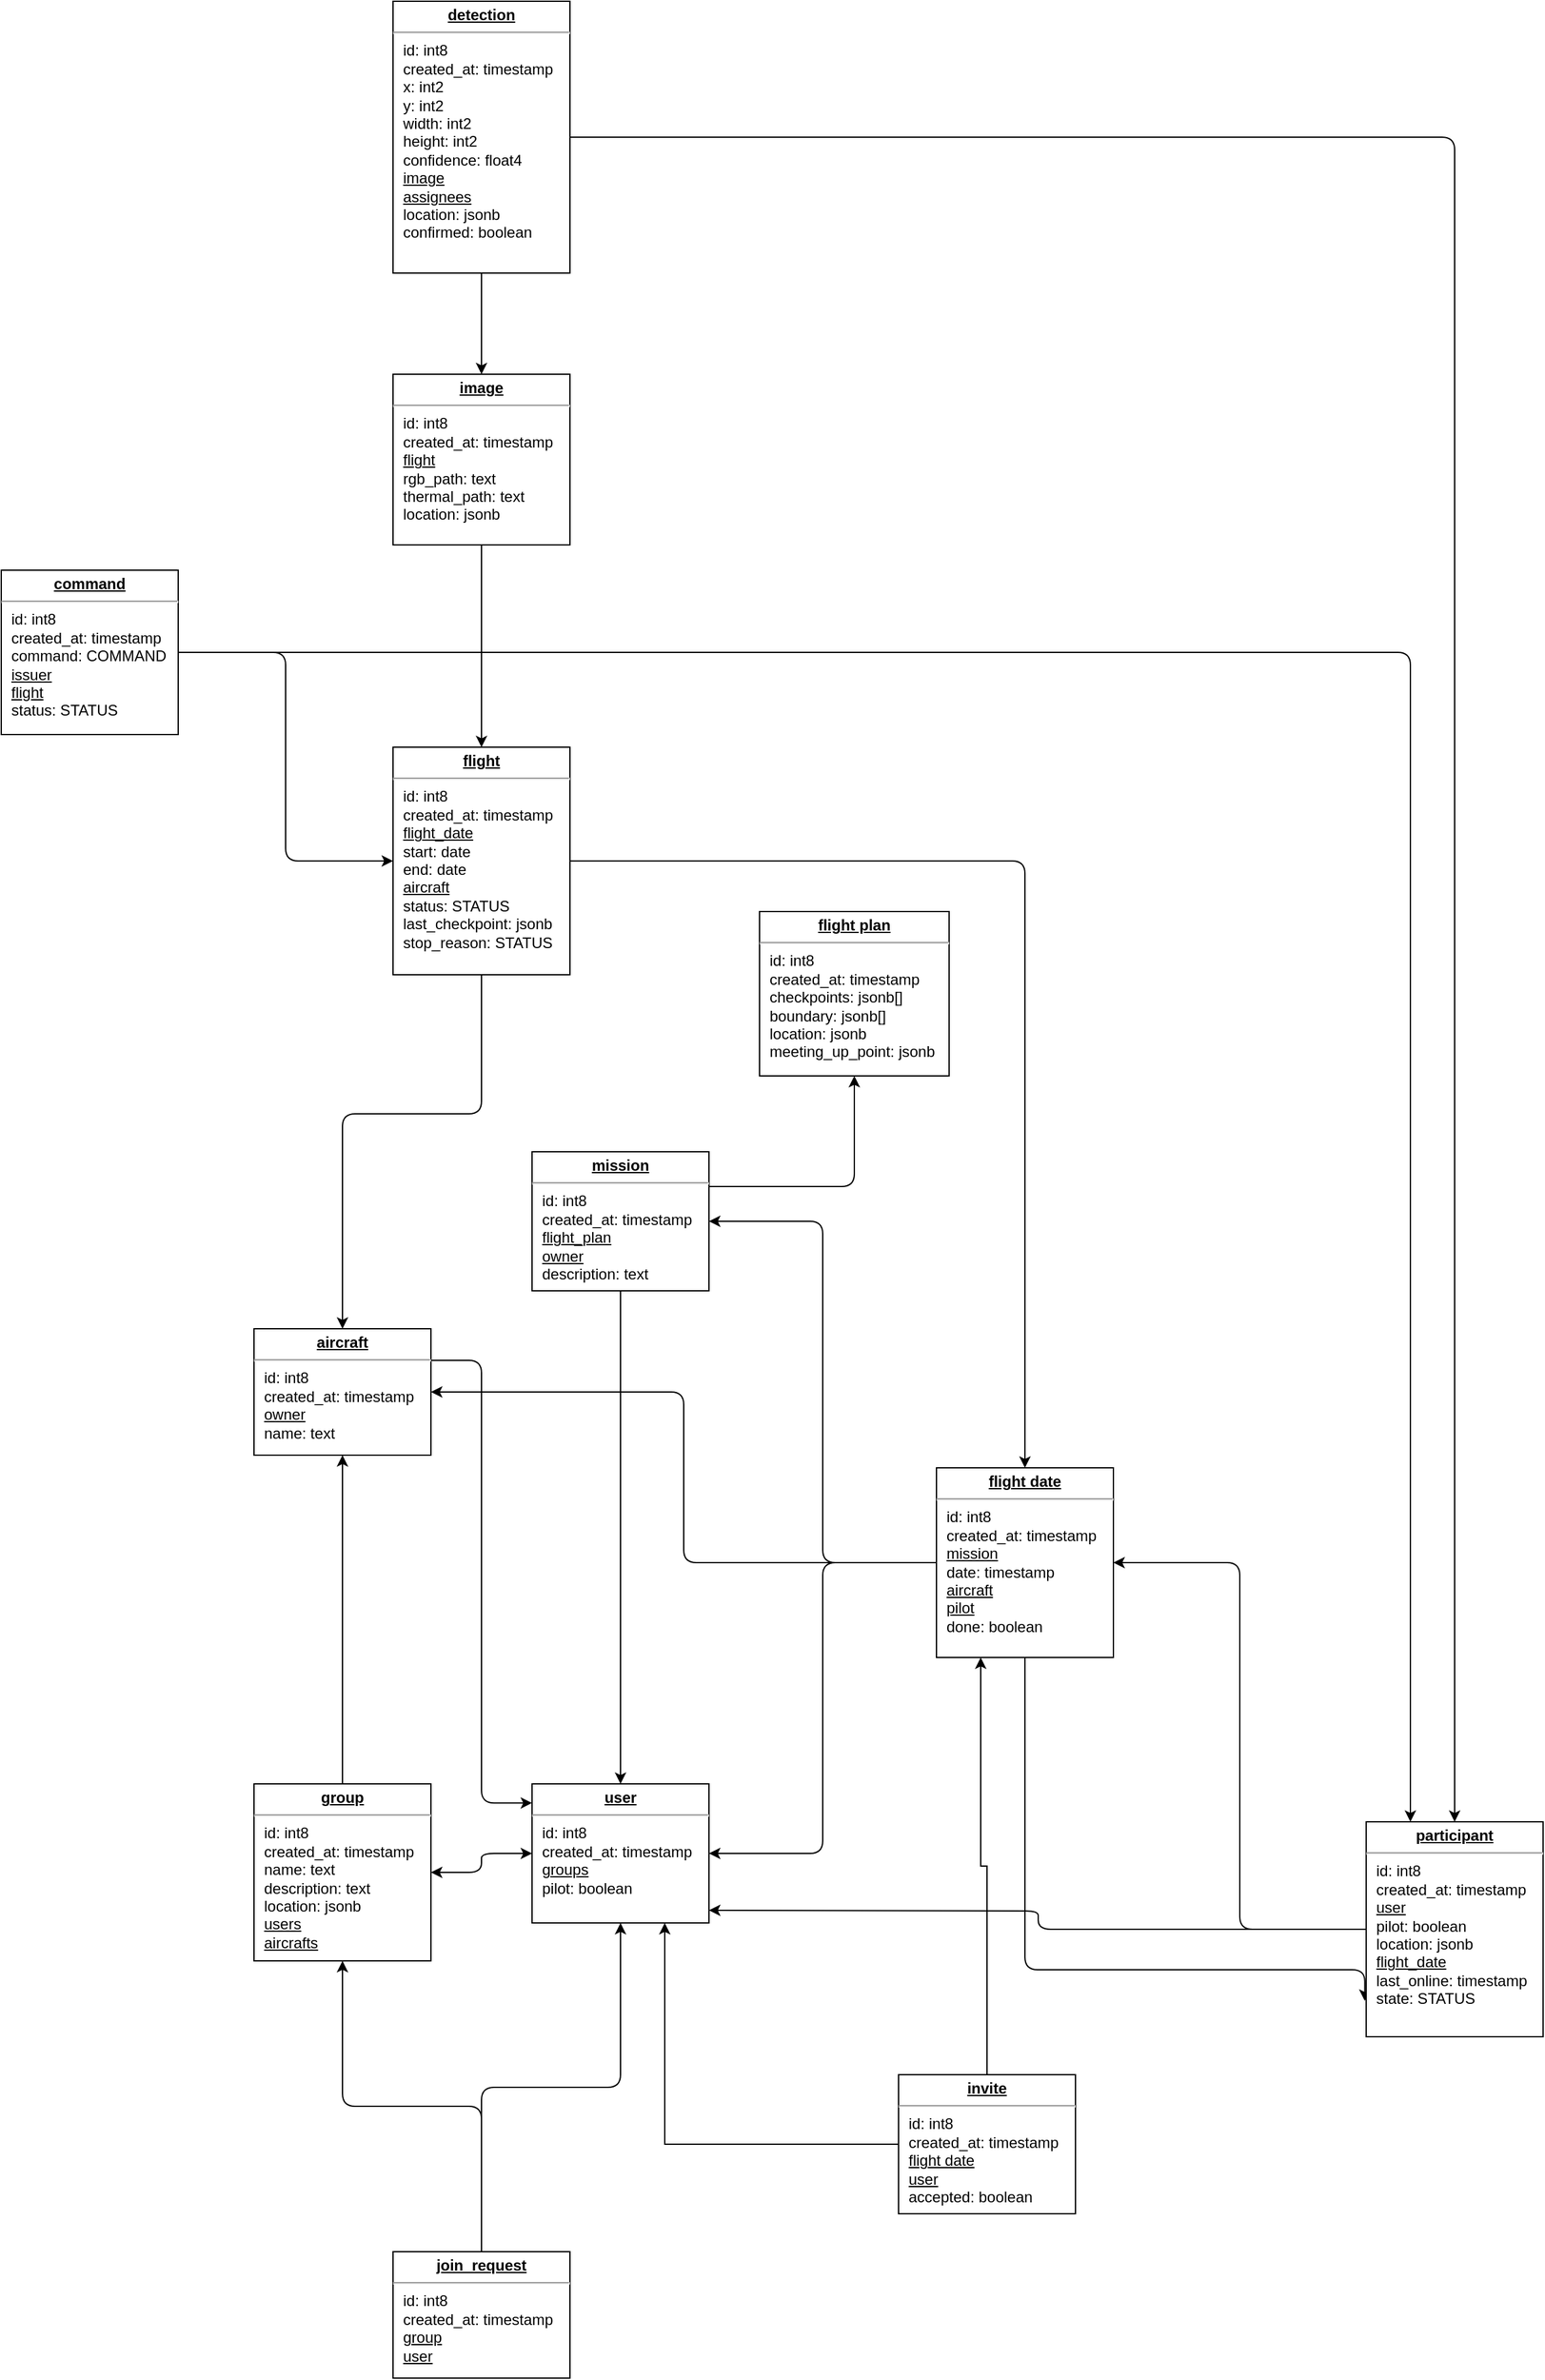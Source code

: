 <mxfile version="22.1.8" type="github">
  <diagram name="Page-1" id="a7904f86-f2b4-8e86-fa97-74104820619b">
    <mxGraphModel dx="2150" dy="558" grid="1" gridSize="10" guides="1" tooltips="1" connect="1" arrows="1" fold="1" page="1" pageScale="1" pageWidth="1100" pageHeight="850" background="none" math="0" shadow="0">
      <root>
        <mxCell id="0" />
        <mxCell id="1" parent="0" />
        <mxCell id="AKl-Vb7ZN2EyxZBIorCl-33" style="edgeStyle=orthogonalEdgeStyle;shape=connector;rounded=1;orthogonalLoop=1;jettySize=auto;html=1;exitX=1;exitY=0.25;exitDx=0;exitDy=0;entryX=0;entryY=0.137;entryDx=0;entryDy=0;labelBackgroundColor=default;strokeColor=default;align=center;verticalAlign=middle;fontFamily=Helvetica;fontSize=11;fontColor=default;endArrow=classic;entryPerimeter=0;" parent="1" source="24794b860abc3c2d-23" target="AKl-Vb7ZN2EyxZBIorCl-7" edge="1">
          <mxGeometry relative="1" as="geometry" />
        </mxCell>
        <mxCell id="24794b860abc3c2d-23" value="&lt;p style=&quot;margin: 0px ; margin-top: 4px ; text-align: center ; text-decoration: underline&quot;&gt;&lt;b&gt;aircraft&lt;/b&gt;&lt;/p&gt;&lt;hr&gt;&lt;p style=&quot;margin: 0px ; margin-left: 8px&quot;&gt;id: int8&lt;/p&gt;&lt;p style=&quot;margin: 0px ; margin-left: 8px&quot;&gt;created_at: timestamp&lt;br&gt;&lt;/p&gt;&lt;p style=&quot;margin: 0px ; margin-left: 8px&quot;&gt;&lt;u&gt;owner&lt;/u&gt;&lt;/p&gt;&lt;p style=&quot;margin: 0px ; margin-left: 8px&quot;&gt;name: text&lt;/p&gt;&lt;p style=&quot;margin: 0px ; margin-left: 8px&quot;&gt;&lt;br&gt;&lt;/p&gt;&lt;p style=&quot;margin: 0px ; margin-left: 8px&quot;&gt;&lt;br&gt;&lt;/p&gt;" style="verticalAlign=top;align=left;overflow=fill;fontSize=12;fontFamily=Helvetica;html=1;rounded=0;shadow=0;comic=0;labelBackgroundColor=none;strokeWidth=1" parent="1" vertex="1">
          <mxGeometry x="80" y="1130" width="140" height="100" as="geometry" />
        </mxCell>
        <mxCell id="AKl-Vb7ZN2EyxZBIorCl-11" style="edgeStyle=orthogonalEdgeStyle;rounded=1;orthogonalLoop=1;jettySize=auto;html=1;entryDx=0;entryDy=0;" parent="1" source="24794b860abc3c2d-26" target="AKl-Vb7ZN2EyxZBIorCl-2" edge="1">
          <mxGeometry relative="1" as="geometry">
            <Array as="points">
              <mxPoint x="260" y="295" />
              <mxPoint x="260" y="375" />
            </Array>
          </mxGeometry>
        </mxCell>
        <mxCell id="AKl-Vb7ZN2EyxZBIorCl-40" style="edgeStyle=orthogonalEdgeStyle;shape=connector;rounded=1;orthogonalLoop=1;jettySize=auto;html=1;entryX=0.5;entryY=0;entryDx=0;entryDy=0;labelBackgroundColor=default;strokeColor=default;align=center;verticalAlign=middle;fontFamily=Helvetica;fontSize=11;fontColor=default;endArrow=classic;" parent="1" source="24794b860abc3c2d-26" target="AKl-Vb7ZN2EyxZBIorCl-37" edge="1">
          <mxGeometry relative="1" as="geometry" />
        </mxCell>
        <mxCell id="24794b860abc3c2d-26" value="&lt;p style=&quot;margin: 0px ; margin-top: 4px ; text-align: center ; text-decoration: underline&quot;&gt;&lt;b&gt;detection&lt;/b&gt;&lt;/p&gt;&lt;hr&gt;&lt;p style=&quot;border-color: var(--border-color); margin: 0px 0px 0px 8px;&quot;&gt;id: int8&lt;/p&gt;&lt;p style=&quot;border-color: var(--border-color); margin: 0px 0px 0px 8px;&quot;&gt;created_at: timestamp&lt;/p&gt;&lt;p style=&quot;border-color: var(--border-color); margin: 0px 0px 0px 8px;&quot;&gt;x: int2&lt;/p&gt;&lt;p style=&quot;border-color: var(--border-color); margin: 0px 0px 0px 8px;&quot;&gt;y: int2&lt;/p&gt;&lt;p style=&quot;border-color: var(--border-color); margin: 0px 0px 0px 8px;&quot;&gt;width: int2&lt;/p&gt;&lt;p style=&quot;border-color: var(--border-color); margin: 0px 0px 0px 8px;&quot;&gt;height: int2&lt;/p&gt;&lt;p style=&quot;border-color: var(--border-color); margin: 0px 0px 0px 8px;&quot;&gt;confidence: float4&lt;/p&gt;&lt;p style=&quot;border-color: var(--border-color); margin: 0px 0px 0px 8px;&quot;&gt;&lt;u&gt;image&lt;/u&gt;&lt;/p&gt;&lt;p style=&quot;border-color: var(--border-color); margin: 0px 0px 0px 8px;&quot;&gt;&lt;u&gt;assignees&lt;/u&gt;&lt;/p&gt;&lt;p style=&quot;border-color: var(--border-color); margin: 0px 0px 0px 8px;&quot;&gt;location: jsonb&lt;/p&gt;&lt;p style=&quot;border-color: var(--border-color); margin: 0px 0px 0px 8px;&quot;&gt;confirmed: boolean&lt;/p&gt;&lt;p style=&quot;border-color: var(--border-color); margin: 0px 0px 0px 8px;&quot;&gt;&lt;br&gt;&lt;/p&gt;" style="verticalAlign=top;align=left;overflow=fill;fontSize=12;fontFamily=Helvetica;html=1;rounded=0;shadow=0;comic=0;labelBackgroundColor=none;strokeWidth=1" parent="1" vertex="1">
          <mxGeometry x="190" y="80" width="140" height="215" as="geometry" />
        </mxCell>
        <mxCell id="AKl-Vb7ZN2EyxZBIorCl-10" style="edgeStyle=orthogonalEdgeStyle;rounded=1;orthogonalLoop=1;jettySize=auto;html=1;" parent="1" source="AKl-Vb7ZN2EyxZBIorCl-2" target="AKl-Vb7ZN2EyxZBIorCl-3" edge="1">
          <mxGeometry relative="1" as="geometry">
            <Array as="points">
              <mxPoint x="260" y="590" />
              <mxPoint x="260" y="670" />
            </Array>
          </mxGeometry>
        </mxCell>
        <mxCell id="AKl-Vb7ZN2EyxZBIorCl-2" value="&lt;p style=&quot;margin: 0px ; margin-top: 4px ; text-align: center ; text-decoration: underline&quot;&gt;&lt;b&gt;image&lt;/b&gt;&lt;/p&gt;&lt;hr&gt;&lt;p style=&quot;border-color: var(--border-color); margin: 0px 0px 0px 8px;&quot;&gt;id: int8&lt;/p&gt;&lt;p style=&quot;border-color: var(--border-color); margin: 0px 0px 0px 8px;&quot;&gt;created_at: timestamp&lt;/p&gt;&lt;p style=&quot;border-color: var(--border-color); margin: 0px 0px 0px 8px;&quot;&gt;&lt;u&gt;flight&lt;/u&gt;&lt;/p&gt;&lt;p style=&quot;border-color: var(--border-color); margin: 0px 0px 0px 8px;&quot;&gt;rgb_path: text&lt;/p&gt;&lt;p style=&quot;border-color: var(--border-color); margin: 0px 0px 0px 8px;&quot;&gt;thermal_path: text&lt;/p&gt;&lt;p style=&quot;border-color: var(--border-color); margin: 0px 0px 0px 8px;&quot;&gt;location: jsonb&lt;/p&gt;&lt;p style=&quot;border-color: var(--border-color); margin: 0px 0px 0px 8px;&quot;&gt;&lt;br&gt;&lt;/p&gt;&lt;p style=&quot;border-color: var(--border-color); margin: 0px 0px 0px 8px;&quot;&gt;&lt;br&gt;&lt;/p&gt;&lt;p style=&quot;border-color: var(--border-color); margin: 0px 0px 0px 8px;&quot;&gt;&lt;br&gt;&lt;/p&gt;" style="verticalAlign=top;align=left;overflow=fill;fontSize=12;fontFamily=Helvetica;html=1;rounded=0;shadow=0;comic=0;labelBackgroundColor=none;strokeWidth=1" parent="1" vertex="1">
          <mxGeometry x="190" y="375" width="140" height="135" as="geometry" />
        </mxCell>
        <mxCell id="AKl-Vb7ZN2EyxZBIorCl-13" style="edgeStyle=orthogonalEdgeStyle;rounded=1;orthogonalLoop=1;jettySize=auto;html=1;entryDx=0;entryDy=0;entryPerimeter=0;" parent="1" source="AKl-Vb7ZN2EyxZBIorCl-3" target="24794b860abc3c2d-23" edge="1">
          <mxGeometry relative="1" as="geometry">
            <mxPoint x="530" y="570" as="targetPoint" />
            <Array as="points">
              <mxPoint x="260" y="885" />
              <mxPoint x="260" y="960" />
              <mxPoint x="150" y="960" />
              <mxPoint x="150" y="965" />
            </Array>
          </mxGeometry>
        </mxCell>
        <mxCell id="AKl-Vb7ZN2EyxZBIorCl-46" style="edgeStyle=orthogonalEdgeStyle;shape=connector;rounded=1;orthogonalLoop=1;jettySize=auto;html=1;entryX=0.5;entryY=0;entryDx=0;entryDy=0;labelBackgroundColor=default;strokeColor=default;align=center;verticalAlign=middle;fontFamily=Helvetica;fontSize=11;fontColor=default;endArrow=classic;" parent="1" source="AKl-Vb7ZN2EyxZBIorCl-3" target="AKl-Vb7ZN2EyxZBIorCl-23" edge="1">
          <mxGeometry relative="1" as="geometry" />
        </mxCell>
        <mxCell id="AKl-Vb7ZN2EyxZBIorCl-3" value="&lt;p style=&quot;margin: 0px ; margin-top: 4px ; text-align: center ; text-decoration: underline&quot;&gt;&lt;b&gt;flight&lt;/b&gt;&lt;/p&gt;&lt;hr&gt;&lt;p style=&quot;border-color: var(--border-color); margin: 0px 0px 0px 8px;&quot;&gt;id: int8&lt;/p&gt;&lt;p style=&quot;border-color: var(--border-color); margin: 0px 0px 0px 8px;&quot;&gt;created_at: timestamp&lt;/p&gt;&lt;p style=&quot;border-color: var(--border-color); margin: 0px 0px 0px 8px;&quot;&gt;&lt;span style=&quot;background-color: initial;&quot;&gt;&lt;u&gt;flight_date&lt;/u&gt;&lt;/span&gt;&lt;/p&gt;&lt;p style=&quot;border-color: var(--border-color); margin: 0px 0px 0px 8px;&quot;&gt;&lt;span style=&quot;background-color: initial;&quot;&gt;start: date&lt;/span&gt;&lt;br&gt;&lt;/p&gt;&lt;p style=&quot;border-color: var(--border-color); margin: 0px 0px 0px 8px;&quot;&gt;end: date&lt;/p&gt;&lt;p style=&quot;border-color: var(--border-color); margin: 0px 0px 0px 8px;&quot;&gt;&lt;u&gt;aircraft&lt;/u&gt;&lt;/p&gt;&lt;p style=&quot;border-color: var(--border-color); margin: 0px 0px 0px 8px;&quot;&gt;status: STATUS&lt;/p&gt;&lt;p style=&quot;border-color: var(--border-color); margin: 0px 0px 0px 8px;&quot;&gt;last_checkpoint: jsonb&lt;/p&gt;&lt;p style=&quot;border-color: var(--border-color); margin: 0px 0px 0px 8px;&quot;&gt;stop_reason: STATUS&lt;/p&gt;&lt;p style=&quot;border-color: var(--border-color); margin: 0px 0px 0px 8px;&quot;&gt;&lt;br&gt;&lt;/p&gt;" style="verticalAlign=top;align=left;overflow=fill;fontSize=12;fontFamily=Helvetica;html=1;rounded=0;shadow=0;comic=0;labelBackgroundColor=none;strokeWidth=1" parent="1" vertex="1">
          <mxGeometry x="190" y="670" width="140" height="180" as="geometry" />
        </mxCell>
        <mxCell id="AKl-Vb7ZN2EyxZBIorCl-4" value="&lt;p style=&quot;margin: 0px ; margin-top: 4px ; text-align: center ; text-decoration: underline&quot;&gt;&lt;b&gt;flight plan&lt;/b&gt;&lt;/p&gt;&lt;hr&gt;&lt;p style=&quot;border-color: var(--border-color); margin: 0px 0px 0px 8px;&quot;&gt;id: int8&lt;/p&gt;&lt;p style=&quot;border-color: var(--border-color); margin: 0px 0px 0px 8px;&quot;&gt;created_at: timestamp&lt;/p&gt;&lt;p style=&quot;border-color: var(--border-color); margin: 0px 0px 0px 8px;&quot;&gt;checkpoints: jsonb[]&lt;/p&gt;&lt;p style=&quot;border-color: var(--border-color); margin: 0px 0px 0px 8px;&quot;&gt;boundary: jsonb[]&lt;/p&gt;&lt;p style=&quot;border-color: var(--border-color); margin: 0px 0px 0px 8px;&quot;&gt;location: jsonb&lt;/p&gt;&lt;p style=&quot;border-color: var(--border-color); margin: 0px 0px 0px 8px;&quot;&gt;meeting_up_point: jsonb&lt;/p&gt;&lt;p style=&quot;border-color: var(--border-color); margin: 0px 0px 0px 8px;&quot;&gt;&lt;br&gt;&lt;/p&gt;" style="verticalAlign=top;align=left;overflow=fill;fontSize=12;fontFamily=Helvetica;html=1;rounded=0;shadow=0;comic=0;labelBackgroundColor=none;strokeWidth=1" parent="1" vertex="1">
          <mxGeometry x="480" y="800" width="150" height="130" as="geometry" />
        </mxCell>
        <mxCell id="AKl-Vb7ZN2EyxZBIorCl-32" style="edgeStyle=orthogonalEdgeStyle;shape=connector;rounded=1;orthogonalLoop=1;jettySize=auto;html=1;entryDx=0;entryDy=0;labelBackgroundColor=default;strokeColor=default;align=center;verticalAlign=middle;fontFamily=Helvetica;fontSize=11;fontColor=default;endArrow=classic;" parent="1" source="AKl-Vb7ZN2EyxZBIorCl-5" target="AKl-Vb7ZN2EyxZBIorCl-7" edge="1">
          <mxGeometry relative="1" as="geometry">
            <Array as="points" />
          </mxGeometry>
        </mxCell>
        <mxCell id="AKl-Vb7ZN2EyxZBIorCl-35" style="edgeStyle=orthogonalEdgeStyle;shape=connector;rounded=1;orthogonalLoop=1;jettySize=auto;html=1;exitX=1;exitY=0.25;exitDx=0;exitDy=0;entryX=0.5;entryY=1;entryDx=0;entryDy=0;labelBackgroundColor=default;strokeColor=default;align=center;verticalAlign=middle;fontFamily=Helvetica;fontSize=11;fontColor=default;endArrow=classic;" parent="1" source="AKl-Vb7ZN2EyxZBIorCl-5" target="AKl-Vb7ZN2EyxZBIorCl-4" edge="1">
          <mxGeometry relative="1" as="geometry" />
        </mxCell>
        <mxCell id="AKl-Vb7ZN2EyxZBIorCl-5" value="&lt;p style=&quot;margin: 0px ; margin-top: 4px ; text-align: center ; text-decoration: underline&quot;&gt;&lt;b&gt;mission&lt;/b&gt;&lt;/p&gt;&lt;hr&gt;&lt;p style=&quot;border-color: var(--border-color); margin: 0px 0px 0px 8px;&quot;&gt;id: int8&lt;/p&gt;&lt;p style=&quot;border-color: var(--border-color); margin: 0px 0px 0px 8px;&quot;&gt;created_at: timestamp&lt;/p&gt;&lt;p style=&quot;border-color: var(--border-color); margin: 0px 0px 0px 8px;&quot;&gt;&lt;u&gt;flight_plan&lt;/u&gt;&lt;/p&gt;&lt;p style=&quot;border-color: var(--border-color); margin: 0px 0px 0px 8px;&quot;&gt;&lt;u&gt;owner&lt;/u&gt;&lt;/p&gt;&lt;p style=&quot;border-color: var(--border-color); margin: 0px 0px 0px 8px;&quot;&gt;description: text&lt;/p&gt;&lt;p style=&quot;border-color: var(--border-color); margin: 0px 0px 0px 8px;&quot;&gt;&lt;br&gt;&lt;/p&gt;&lt;p style=&quot;border-color: var(--border-color); margin: 0px 0px 0px 8px;&quot;&gt;&lt;br&gt;&lt;/p&gt;" style="verticalAlign=top;align=left;overflow=fill;fontSize=12;fontFamily=Helvetica;html=1;rounded=0;shadow=0;comic=0;labelBackgroundColor=none;strokeWidth=1" parent="1" vertex="1">
          <mxGeometry x="300" y="990" width="140" height="110" as="geometry" />
        </mxCell>
        <mxCell id="AKl-Vb7ZN2EyxZBIorCl-7" value="&lt;p style=&quot;margin: 0px ; margin-top: 4px ; text-align: center ; text-decoration: underline&quot;&gt;&lt;b&gt;user&lt;/b&gt;&lt;/p&gt;&lt;hr&gt;&lt;p style=&quot;margin: 0px ; margin-left: 8px&quot;&gt;id: int8&lt;/p&gt;&lt;p style=&quot;margin: 0px ; margin-left: 8px&quot;&gt;created_at: timestamp&lt;br&gt;&lt;/p&gt;&lt;p style=&quot;margin: 0px ; margin-left: 8px&quot;&gt;&lt;u&gt;groups&lt;/u&gt;&lt;/p&gt;&lt;p style=&quot;margin: 0px ; margin-left: 8px&quot;&gt;pilot: boolean&lt;/p&gt;" style="verticalAlign=top;align=left;overflow=fill;fontSize=12;fontFamily=Helvetica;html=1;rounded=0;shadow=0;comic=0;labelBackgroundColor=none;strokeWidth=1" parent="1" vertex="1">
          <mxGeometry x="300" y="1490" width="140" height="110" as="geometry" />
        </mxCell>
        <mxCell id="AKl-Vb7ZN2EyxZBIorCl-18" style="edgeStyle=orthogonalEdgeStyle;rounded=1;orthogonalLoop=1;jettySize=auto;html=1;entryDx=0;entryDy=0;" parent="1" source="AKl-Vb7ZN2EyxZBIorCl-14" target="24794b860abc3c2d-23" edge="1">
          <mxGeometry relative="1" as="geometry">
            <Array as="points" />
          </mxGeometry>
        </mxCell>
        <mxCell id="AKl-Vb7ZN2EyxZBIorCl-14" value="&lt;p style=&quot;margin: 0px ; margin-top: 4px ; text-align: center ; text-decoration: underline&quot;&gt;&lt;b&gt;group&lt;/b&gt;&lt;/p&gt;&lt;hr&gt;&lt;p style=&quot;margin: 0px ; margin-left: 8px&quot;&gt;id: int8&lt;/p&gt;&lt;p style=&quot;margin: 0px ; margin-left: 8px&quot;&gt;created_at: timestamp&lt;br&gt;&lt;/p&gt;&lt;p style=&quot;margin: 0px ; margin-left: 8px&quot;&gt;name: text&lt;/p&gt;&lt;p style=&quot;margin: 0px ; margin-left: 8px&quot;&gt;description: text&lt;/p&gt;&lt;p style=&quot;margin: 0px ; margin-left: 8px&quot;&gt;location: jsonb&lt;/p&gt;&lt;p style=&quot;margin: 0px ; margin-left: 8px&quot;&gt;&lt;u&gt;users&lt;/u&gt;&lt;/p&gt;&lt;p style=&quot;margin: 0px ; margin-left: 8px&quot;&gt;&lt;u&gt;aircrafts&lt;/u&gt;&lt;/p&gt;" style="verticalAlign=top;align=left;overflow=fill;fontSize=12;fontFamily=Helvetica;html=1;rounded=0;shadow=0;comic=0;labelBackgroundColor=none;strokeWidth=1" parent="1" vertex="1">
          <mxGeometry x="80" y="1490" width="140" height="140" as="geometry" />
        </mxCell>
        <mxCell id="AKl-Vb7ZN2EyxZBIorCl-15" style="edgeStyle=orthogonalEdgeStyle;rounded=1;orthogonalLoop=1;jettySize=auto;html=1;entryDx=0;entryDy=0;entryPerimeter=0;startArrow=classic;startFill=1;" parent="1" source="AKl-Vb7ZN2EyxZBIorCl-14" target="AKl-Vb7ZN2EyxZBIorCl-7" edge="1">
          <mxGeometry relative="1" as="geometry" />
        </mxCell>
        <mxCell id="AKl-Vb7ZN2EyxZBIorCl-20" style="edgeStyle=orthogonalEdgeStyle;rounded=1;orthogonalLoop=1;jettySize=auto;html=1;entryDx=0;entryDy=0;" parent="1" source="AKl-Vb7ZN2EyxZBIorCl-19" target="AKl-Vb7ZN2EyxZBIorCl-14" edge="1">
          <mxGeometry relative="1" as="geometry" />
        </mxCell>
        <mxCell id="AKl-Vb7ZN2EyxZBIorCl-19" value="&lt;p style=&quot;margin: 0px ; margin-top: 4px ; text-align: center ; text-decoration: underline&quot;&gt;&lt;b&gt;join_request&lt;/b&gt;&lt;/p&gt;&lt;hr&gt;&lt;p style=&quot;margin: 0px ; margin-left: 8px&quot;&gt;id: int8&lt;/p&gt;&lt;p style=&quot;margin: 0px ; margin-left: 8px&quot;&gt;created_at: timestamp&lt;br&gt;&lt;/p&gt;&lt;p style=&quot;margin: 0px ; margin-left: 8px&quot;&gt;&lt;u&gt;group&lt;/u&gt;&lt;/p&gt;&lt;p style=&quot;margin: 0px ; margin-left: 8px&quot;&gt;&lt;u&gt;user&lt;/u&gt;&lt;/p&gt;" style="verticalAlign=top;align=left;overflow=fill;fontSize=12;fontFamily=Helvetica;html=1;rounded=0;shadow=0;comic=0;labelBackgroundColor=none;strokeWidth=1" parent="1" vertex="1">
          <mxGeometry x="190" y="1860" width="140" height="100" as="geometry" />
        </mxCell>
        <mxCell id="AKl-Vb7ZN2EyxZBIorCl-21" style="edgeStyle=orthogonalEdgeStyle;rounded=1;orthogonalLoop=1;jettySize=auto;html=1;entryDx=0;entryDy=0;entryPerimeter=0;" parent="1" source="AKl-Vb7ZN2EyxZBIorCl-19" target="AKl-Vb7ZN2EyxZBIorCl-7" edge="1">
          <mxGeometry relative="1" as="geometry">
            <Array as="points" />
          </mxGeometry>
        </mxCell>
        <mxCell id="AKl-Vb7ZN2EyxZBIorCl-30" style="edgeStyle=orthogonalEdgeStyle;shape=connector;rounded=1;orthogonalLoop=1;jettySize=auto;html=1;entryX=1;entryY=0.5;entryDx=0;entryDy=0;labelBackgroundColor=default;strokeColor=default;align=center;verticalAlign=middle;fontFamily=Helvetica;fontSize=11;fontColor=default;endArrow=classic;" parent="1" source="AKl-Vb7ZN2EyxZBIorCl-23" target="AKl-Vb7ZN2EyxZBIorCl-7" edge="1">
          <mxGeometry relative="1" as="geometry" />
        </mxCell>
        <mxCell id="AKl-Vb7ZN2EyxZBIorCl-31" style="edgeStyle=orthogonalEdgeStyle;shape=connector;rounded=1;orthogonalLoop=1;jettySize=auto;html=1;entryX=1;entryY=0.5;entryDx=0;entryDy=0;labelBackgroundColor=default;strokeColor=default;align=center;verticalAlign=middle;fontFamily=Helvetica;fontSize=11;fontColor=default;endArrow=classic;" parent="1" source="AKl-Vb7ZN2EyxZBIorCl-23" target="AKl-Vb7ZN2EyxZBIorCl-5" edge="1">
          <mxGeometry relative="1" as="geometry" />
        </mxCell>
        <mxCell id="AKl-Vb7ZN2EyxZBIorCl-34" style="edgeStyle=orthogonalEdgeStyle;shape=connector;rounded=1;orthogonalLoop=1;jettySize=auto;html=1;entryX=1;entryY=0.5;entryDx=0;entryDy=0;labelBackgroundColor=default;strokeColor=default;align=center;verticalAlign=middle;fontFamily=Helvetica;fontSize=11;fontColor=default;endArrow=classic;" parent="1" source="AKl-Vb7ZN2EyxZBIorCl-23" target="24794b860abc3c2d-23" edge="1">
          <mxGeometry relative="1" as="geometry" />
        </mxCell>
        <mxCell id="AKl-Vb7ZN2EyxZBIorCl-45" style="edgeStyle=orthogonalEdgeStyle;shape=connector;rounded=1;orthogonalLoop=1;jettySize=auto;html=1;labelBackgroundColor=default;strokeColor=default;align=center;verticalAlign=middle;fontFamily=Helvetica;fontSize=11;fontColor=default;endArrow=classic;entryX=-0.008;entryY=0.833;entryDx=0;entryDy=0;entryPerimeter=0;" parent="1" source="AKl-Vb7ZN2EyxZBIorCl-23" target="AKl-Vb7ZN2EyxZBIorCl-37" edge="1">
          <mxGeometry relative="1" as="geometry">
            <mxPoint x="860" y="1640" as="targetPoint" />
            <Array as="points">
              <mxPoint x="690" y="1637" />
            </Array>
          </mxGeometry>
        </mxCell>
        <mxCell id="AKl-Vb7ZN2EyxZBIorCl-23" value="&lt;p style=&quot;margin: 0px ; margin-top: 4px ; text-align: center ; text-decoration: underline&quot;&gt;&lt;b&gt;flight date&lt;/b&gt;&lt;/p&gt;&lt;hr&gt;&lt;p style=&quot;border-color: var(--border-color); margin: 0px 0px 0px 8px;&quot;&gt;id: int8&lt;/p&gt;&lt;p style=&quot;border-color: var(--border-color); margin: 0px 0px 0px 8px;&quot;&gt;created_at: timestamp&lt;/p&gt;&lt;p style=&quot;border-color: var(--border-color); margin: 0px 0px 0px 8px;&quot;&gt;&lt;u style=&quot;background-color: initial;&quot;&gt;mission&lt;/u&gt;&lt;br&gt;&lt;/p&gt;&lt;p style=&quot;border-color: var(--border-color); margin: 0px 0px 0px 8px;&quot;&gt;&lt;span style=&quot;background-color: initial;&quot;&gt;date: timestamp&lt;/span&gt;&lt;/p&gt;&lt;p style=&quot;border-color: var(--border-color); margin: 0px 0px 0px 8px;&quot;&gt;&lt;span style=&quot;background-color: initial;&quot;&gt;&lt;u&gt;aircraft&lt;/u&gt;&lt;/span&gt;&lt;/p&gt;&lt;p style=&quot;border-color: var(--border-color); margin: 0px 0px 0px 8px;&quot;&gt;&lt;u&gt;pilot&lt;/u&gt;&lt;/p&gt;&lt;p style=&quot;border-color: var(--border-color); margin: 0px 0px 0px 8px;&quot;&gt;done: boolean&lt;/p&gt;" style="verticalAlign=top;align=left;overflow=fill;fontSize=12;fontFamily=Helvetica;html=1;rounded=0;shadow=0;comic=0;labelBackgroundColor=none;strokeWidth=1" parent="1" vertex="1">
          <mxGeometry x="620" y="1240" width="140" height="150" as="geometry" />
        </mxCell>
        <mxCell id="AKl-Vb7ZN2EyxZBIorCl-39" style="edgeStyle=orthogonalEdgeStyle;shape=connector;rounded=1;orthogonalLoop=1;jettySize=auto;html=1;labelBackgroundColor=default;strokeColor=default;align=center;verticalAlign=middle;fontFamily=Helvetica;fontSize=11;fontColor=default;endArrow=classic;" parent="1" source="AKl-Vb7ZN2EyxZBIorCl-37" edge="1">
          <mxGeometry relative="1" as="geometry">
            <mxPoint x="440" y="1590" as="targetPoint" />
          </mxGeometry>
        </mxCell>
        <mxCell id="AKl-Vb7ZN2EyxZBIorCl-41" style="edgeStyle=orthogonalEdgeStyle;shape=connector;rounded=1;orthogonalLoop=1;jettySize=auto;html=1;entryX=1;entryY=0.5;entryDx=0;entryDy=0;labelBackgroundColor=default;strokeColor=default;align=center;verticalAlign=middle;fontFamily=Helvetica;fontSize=11;fontColor=default;endArrow=classic;" parent="1" source="AKl-Vb7ZN2EyxZBIorCl-37" target="AKl-Vb7ZN2EyxZBIorCl-23" edge="1">
          <mxGeometry relative="1" as="geometry" />
        </mxCell>
        <mxCell id="AKl-Vb7ZN2EyxZBIorCl-37" value="&lt;p style=&quot;margin: 0px ; margin-top: 4px ; text-align: center ; text-decoration: underline&quot;&gt;&lt;b&gt;participant&lt;/b&gt;&lt;/p&gt;&lt;hr&gt;&lt;p style=&quot;margin: 0px ; margin-left: 8px&quot;&gt;id: int8&lt;/p&gt;&lt;p style=&quot;margin: 0px ; margin-left: 8px&quot;&gt;created_at: timestamp&lt;br&gt;&lt;/p&gt;&lt;p style=&quot;margin: 0px ; margin-left: 8px&quot;&gt;&lt;u&gt;user&lt;/u&gt;&lt;/p&gt;&lt;p style=&quot;margin: 0px ; margin-left: 8px&quot;&gt;pilot: boolean&lt;/p&gt;&lt;p style=&quot;margin: 0px ; margin-left: 8px&quot;&gt;location: jsonb&lt;/p&gt;&lt;p style=&quot;margin: 0px ; margin-left: 8px&quot;&gt;&lt;u&gt;flight_date&lt;/u&gt;&lt;/p&gt;&lt;p style=&quot;margin: 0px ; margin-left: 8px&quot;&gt;last_online: timestamp&lt;/p&gt;&lt;p style=&quot;margin: 0px ; margin-left: 8px&quot;&gt;state: STATUS&lt;/p&gt;&lt;p style=&quot;margin: 0px ; margin-left: 8px&quot;&gt;&lt;br&gt;&lt;/p&gt;" style="verticalAlign=top;align=left;overflow=fill;fontSize=12;fontFamily=Helvetica;html=1;rounded=0;shadow=0;comic=0;labelBackgroundColor=none;strokeWidth=1" parent="1" vertex="1">
          <mxGeometry x="960" y="1520" width="140" height="170" as="geometry" />
        </mxCell>
        <mxCell id="AKl-Vb7ZN2EyxZBIorCl-48" style="edgeStyle=orthogonalEdgeStyle;shape=connector;rounded=1;orthogonalLoop=1;jettySize=auto;html=1;entryX=0;entryY=0.5;entryDx=0;entryDy=0;labelBackgroundColor=default;strokeColor=default;align=center;verticalAlign=middle;fontFamily=Helvetica;fontSize=11;fontColor=default;endArrow=classic;" parent="1" source="AKl-Vb7ZN2EyxZBIorCl-47" target="AKl-Vb7ZN2EyxZBIorCl-3" edge="1">
          <mxGeometry relative="1" as="geometry" />
        </mxCell>
        <mxCell id="AKl-Vb7ZN2EyxZBIorCl-51" style="edgeStyle=orthogonalEdgeStyle;shape=connector;rounded=1;orthogonalLoop=1;jettySize=auto;html=1;entryX=0.25;entryY=0;entryDx=0;entryDy=0;labelBackgroundColor=default;strokeColor=default;align=center;verticalAlign=middle;fontFamily=Helvetica;fontSize=11;fontColor=default;endArrow=classic;" parent="1" source="AKl-Vb7ZN2EyxZBIorCl-47" target="AKl-Vb7ZN2EyxZBIorCl-37" edge="1">
          <mxGeometry relative="1" as="geometry" />
        </mxCell>
        <mxCell id="AKl-Vb7ZN2EyxZBIorCl-47" value="&lt;p style=&quot;margin: 0px ; margin-top: 4px ; text-align: center ; text-decoration: underline&quot;&gt;&lt;b&gt;command&lt;/b&gt;&lt;/p&gt;&lt;hr&gt;&lt;p style=&quot;border-color: var(--border-color); margin: 0px 0px 0px 8px;&quot;&gt;id: int8&lt;/p&gt;&lt;p style=&quot;border-color: var(--border-color); margin: 0px 0px 0px 8px;&quot;&gt;created_at: timestamp&lt;/p&gt;&lt;p style=&quot;border-color: var(--border-color); margin: 0px 0px 0px 8px;&quot;&gt;command: COMMAND&lt;/p&gt;&lt;p style=&quot;border-color: var(--border-color); margin: 0px 0px 0px 8px;&quot;&gt;&lt;u&gt;issuer&lt;/u&gt;&lt;/p&gt;&lt;p style=&quot;border-color: var(--border-color); margin: 0px 0px 0px 8px;&quot;&gt;&lt;u&gt;flight&lt;/u&gt;&lt;/p&gt;&lt;p style=&quot;border-color: var(--border-color); margin: 0px 0px 0px 8px;&quot;&gt;status: STATUS&lt;/p&gt;" style="verticalAlign=top;align=left;overflow=fill;fontSize=12;fontFamily=Helvetica;html=1;rounded=0;shadow=0;comic=0;labelBackgroundColor=none;strokeWidth=1" parent="1" vertex="1">
          <mxGeometry x="-120" y="530" width="140" height="130" as="geometry" />
        </mxCell>
        <mxCell id="sxrp5HpCyp2T2kq0IH7f-2" style="edgeStyle=orthogonalEdgeStyle;rounded=0;orthogonalLoop=1;jettySize=auto;html=1;entryX=0.75;entryY=1;entryDx=0;entryDy=0;" edge="1" parent="1" source="sxrp5HpCyp2T2kq0IH7f-1" target="AKl-Vb7ZN2EyxZBIorCl-7">
          <mxGeometry relative="1" as="geometry">
            <mxPoint x="410" y="1610" as="targetPoint" />
          </mxGeometry>
        </mxCell>
        <mxCell id="sxrp5HpCyp2T2kq0IH7f-3" style="edgeStyle=orthogonalEdgeStyle;rounded=0;orthogonalLoop=1;jettySize=auto;html=1;entryX=0.25;entryY=1;entryDx=0;entryDy=0;" edge="1" parent="1" source="sxrp5HpCyp2T2kq0IH7f-1" target="AKl-Vb7ZN2EyxZBIorCl-23">
          <mxGeometry relative="1" as="geometry" />
        </mxCell>
        <mxCell id="sxrp5HpCyp2T2kq0IH7f-1" value="&lt;p style=&quot;margin: 0px ; margin-top: 4px ; text-align: center ; text-decoration: underline&quot;&gt;&lt;b&gt;invite&lt;/b&gt;&lt;/p&gt;&lt;hr&gt;&lt;p style=&quot;margin: 0px ; margin-left: 8px&quot;&gt;id: int8&lt;/p&gt;&lt;p style=&quot;margin: 0px ; margin-left: 8px&quot;&gt;created_at: timestamp&lt;br&gt;&lt;/p&gt;&lt;p style=&quot;margin: 0px ; margin-left: 8px&quot;&gt;&lt;u&gt;flight date&lt;/u&gt;&lt;/p&gt;&lt;p style=&quot;margin: 0px ; margin-left: 8px&quot;&gt;&lt;u&gt;user&lt;br&gt;&lt;/u&gt;&lt;/p&gt;&lt;p style=&quot;margin: 0px ; margin-left: 8px&quot;&gt;accepted: boolean&lt;br&gt;&lt;/p&gt;" style="verticalAlign=top;align=left;overflow=fill;fontSize=12;fontFamily=Helvetica;html=1;rounded=0;shadow=0;comic=0;labelBackgroundColor=none;strokeWidth=1" vertex="1" parent="1">
          <mxGeometry x="590" y="1720" width="140" height="110" as="geometry" />
        </mxCell>
      </root>
    </mxGraphModel>
  </diagram>
</mxfile>
